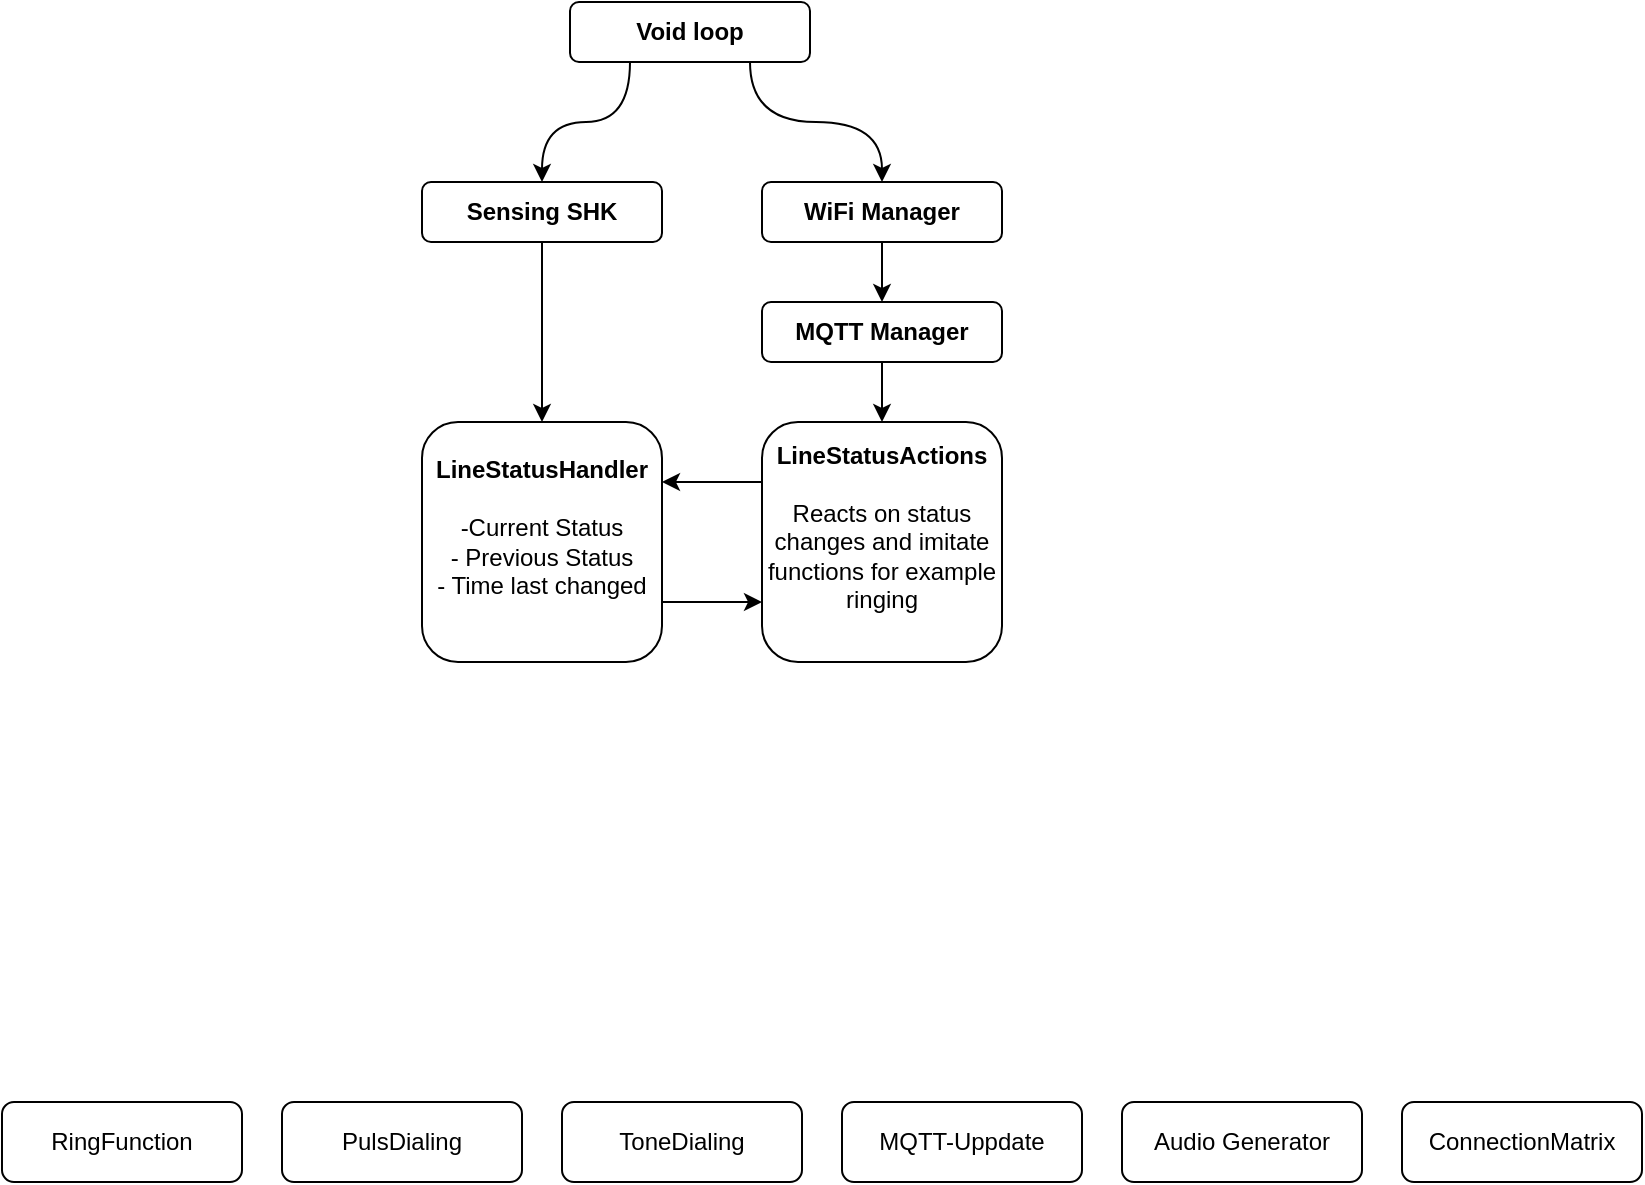 <mxfile version="24.7.12">
  <diagram name="Sida-1" id="nnDoThvHQ_QYUEsaVjcj">
    <mxGraphModel dx="981" dy="434" grid="1" gridSize="10" guides="1" tooltips="1" connect="1" arrows="1" fold="1" page="1" pageScale="1" pageWidth="827" pageHeight="1169" math="0" shadow="0">
      <root>
        <mxCell id="0" />
        <mxCell id="1" parent="0" />
        <mxCell id="XFpWWGiLl26WrSRfNVlt-15" style="edgeStyle=orthogonalEdgeStyle;rounded=0;orthogonalLoop=1;jettySize=auto;html=1;exitX=0.25;exitY=1;exitDx=0;exitDy=0;entryX=0.5;entryY=0;entryDx=0;entryDy=0;curved=1;" edge="1" parent="1" source="XFpWWGiLl26WrSRfNVlt-1" target="XFpWWGiLl26WrSRfNVlt-4">
          <mxGeometry relative="1" as="geometry" />
        </mxCell>
        <mxCell id="XFpWWGiLl26WrSRfNVlt-16" style="edgeStyle=orthogonalEdgeStyle;rounded=0;orthogonalLoop=1;jettySize=auto;html=1;exitX=0.75;exitY=1;exitDx=0;exitDy=0;entryX=0.5;entryY=0;entryDx=0;entryDy=0;curved=1;" edge="1" parent="1" source="XFpWWGiLl26WrSRfNVlt-1" target="XFpWWGiLl26WrSRfNVlt-2">
          <mxGeometry relative="1" as="geometry" />
        </mxCell>
        <mxCell id="XFpWWGiLl26WrSRfNVlt-1" value="&lt;b&gt;Void loop&lt;/b&gt;" style="rounded=1;whiteSpace=wrap;html=1;" vertex="1" parent="1">
          <mxGeometry x="394" y="50" width="120" height="30" as="geometry" />
        </mxCell>
        <mxCell id="XFpWWGiLl26WrSRfNVlt-17" style="edgeStyle=orthogonalEdgeStyle;rounded=0;orthogonalLoop=1;jettySize=auto;html=1;exitX=0.5;exitY=1;exitDx=0;exitDy=0;" edge="1" parent="1" source="XFpWWGiLl26WrSRfNVlt-2" target="XFpWWGiLl26WrSRfNVlt-3">
          <mxGeometry relative="1" as="geometry" />
        </mxCell>
        <mxCell id="XFpWWGiLl26WrSRfNVlt-2" value="&lt;b&gt;WiFi Manager&lt;/b&gt;" style="rounded=1;whiteSpace=wrap;html=1;" vertex="1" parent="1">
          <mxGeometry x="490" y="140" width="120" height="30" as="geometry" />
        </mxCell>
        <mxCell id="XFpWWGiLl26WrSRfNVlt-13" style="edgeStyle=orthogonalEdgeStyle;rounded=0;orthogonalLoop=1;jettySize=auto;html=1;exitX=0.5;exitY=1;exitDx=0;exitDy=0;entryX=0.5;entryY=0;entryDx=0;entryDy=0;" edge="1" parent="1" source="XFpWWGiLl26WrSRfNVlt-3" target="XFpWWGiLl26WrSRfNVlt-6">
          <mxGeometry relative="1" as="geometry" />
        </mxCell>
        <mxCell id="XFpWWGiLl26WrSRfNVlt-3" value="&lt;b&gt;MQTT Manager&lt;/b&gt;" style="rounded=1;whiteSpace=wrap;html=1;" vertex="1" parent="1">
          <mxGeometry x="490" y="200" width="120" height="30" as="geometry" />
        </mxCell>
        <mxCell id="XFpWWGiLl26WrSRfNVlt-14" style="edgeStyle=orthogonalEdgeStyle;rounded=0;orthogonalLoop=1;jettySize=auto;html=1;exitX=0.5;exitY=1;exitDx=0;exitDy=0;entryX=0.5;entryY=0;entryDx=0;entryDy=0;" edge="1" parent="1" source="XFpWWGiLl26WrSRfNVlt-4" target="XFpWWGiLl26WrSRfNVlt-5">
          <mxGeometry relative="1" as="geometry" />
        </mxCell>
        <mxCell id="XFpWWGiLl26WrSRfNVlt-4" value="&lt;b&gt;Sensing SHK&lt;/b&gt;" style="rounded=1;whiteSpace=wrap;html=1;" vertex="1" parent="1">
          <mxGeometry x="320" y="140" width="120" height="30" as="geometry" />
        </mxCell>
        <mxCell id="XFpWWGiLl26WrSRfNVlt-19" style="edgeStyle=orthogonalEdgeStyle;rounded=0;orthogonalLoop=1;jettySize=auto;html=1;exitX=1;exitY=0.75;exitDx=0;exitDy=0;entryX=0;entryY=0.75;entryDx=0;entryDy=0;" edge="1" parent="1" source="XFpWWGiLl26WrSRfNVlt-5" target="XFpWWGiLl26WrSRfNVlt-6">
          <mxGeometry relative="1" as="geometry" />
        </mxCell>
        <mxCell id="XFpWWGiLl26WrSRfNVlt-5" value="&lt;b&gt;LineStatusHandler&lt;/b&gt;&lt;div&gt;&lt;br&gt;&lt;/div&gt;&lt;div&gt;-Current Status&lt;/div&gt;&lt;div&gt;- Previous Status&lt;/div&gt;&lt;div&gt;- Time last changed&lt;/div&gt;&lt;div&gt;&lt;br&gt;&lt;/div&gt;" style="rounded=1;whiteSpace=wrap;html=1;" vertex="1" parent="1">
          <mxGeometry x="320" y="260" width="120" height="120" as="geometry" />
        </mxCell>
        <mxCell id="XFpWWGiLl26WrSRfNVlt-18" style="edgeStyle=orthogonalEdgeStyle;rounded=0;orthogonalLoop=1;jettySize=auto;html=1;exitX=0;exitY=0.25;exitDx=0;exitDy=0;entryX=1;entryY=0.25;entryDx=0;entryDy=0;" edge="1" parent="1" source="XFpWWGiLl26WrSRfNVlt-6" target="XFpWWGiLl26WrSRfNVlt-5">
          <mxGeometry relative="1" as="geometry" />
        </mxCell>
        <mxCell id="XFpWWGiLl26WrSRfNVlt-6" value="&lt;b&gt;LineStatusActions&lt;/b&gt;&lt;div&gt;&lt;br&gt;&lt;/div&gt;&lt;div&gt;Reacts on status changes and imitate functions for example ringing&lt;/div&gt;&lt;div&gt;&lt;br&gt;&lt;/div&gt;" style="rounded=1;whiteSpace=wrap;html=1;" vertex="1" parent="1">
          <mxGeometry x="490" y="260" width="120" height="120" as="geometry" />
        </mxCell>
        <mxCell id="XFpWWGiLl26WrSRfNVlt-7" value="RingFunction" style="rounded=1;whiteSpace=wrap;html=1;" vertex="1" parent="1">
          <mxGeometry x="110" y="600" width="120" height="40" as="geometry" />
        </mxCell>
        <mxCell id="XFpWWGiLl26WrSRfNVlt-8" value="PulsDialing" style="rounded=1;whiteSpace=wrap;html=1;" vertex="1" parent="1">
          <mxGeometry x="250" y="600" width="120" height="40" as="geometry" />
        </mxCell>
        <mxCell id="XFpWWGiLl26WrSRfNVlt-9" value="ToneDialing" style="rounded=1;whiteSpace=wrap;html=1;" vertex="1" parent="1">
          <mxGeometry x="390" y="600" width="120" height="40" as="geometry" />
        </mxCell>
        <mxCell id="XFpWWGiLl26WrSRfNVlt-10" value="MQTT-Uppdate" style="rounded=1;whiteSpace=wrap;html=1;" vertex="1" parent="1">
          <mxGeometry x="530" y="600" width="120" height="40" as="geometry" />
        </mxCell>
        <mxCell id="XFpWWGiLl26WrSRfNVlt-11" value="Audio Generator" style="rounded=1;whiteSpace=wrap;html=1;" vertex="1" parent="1">
          <mxGeometry x="670" y="600" width="120" height="40" as="geometry" />
        </mxCell>
        <mxCell id="XFpWWGiLl26WrSRfNVlt-12" value="ConnectionMatrix" style="rounded=1;whiteSpace=wrap;html=1;" vertex="1" parent="1">
          <mxGeometry x="810" y="600" width="120" height="40" as="geometry" />
        </mxCell>
      </root>
    </mxGraphModel>
  </diagram>
</mxfile>

